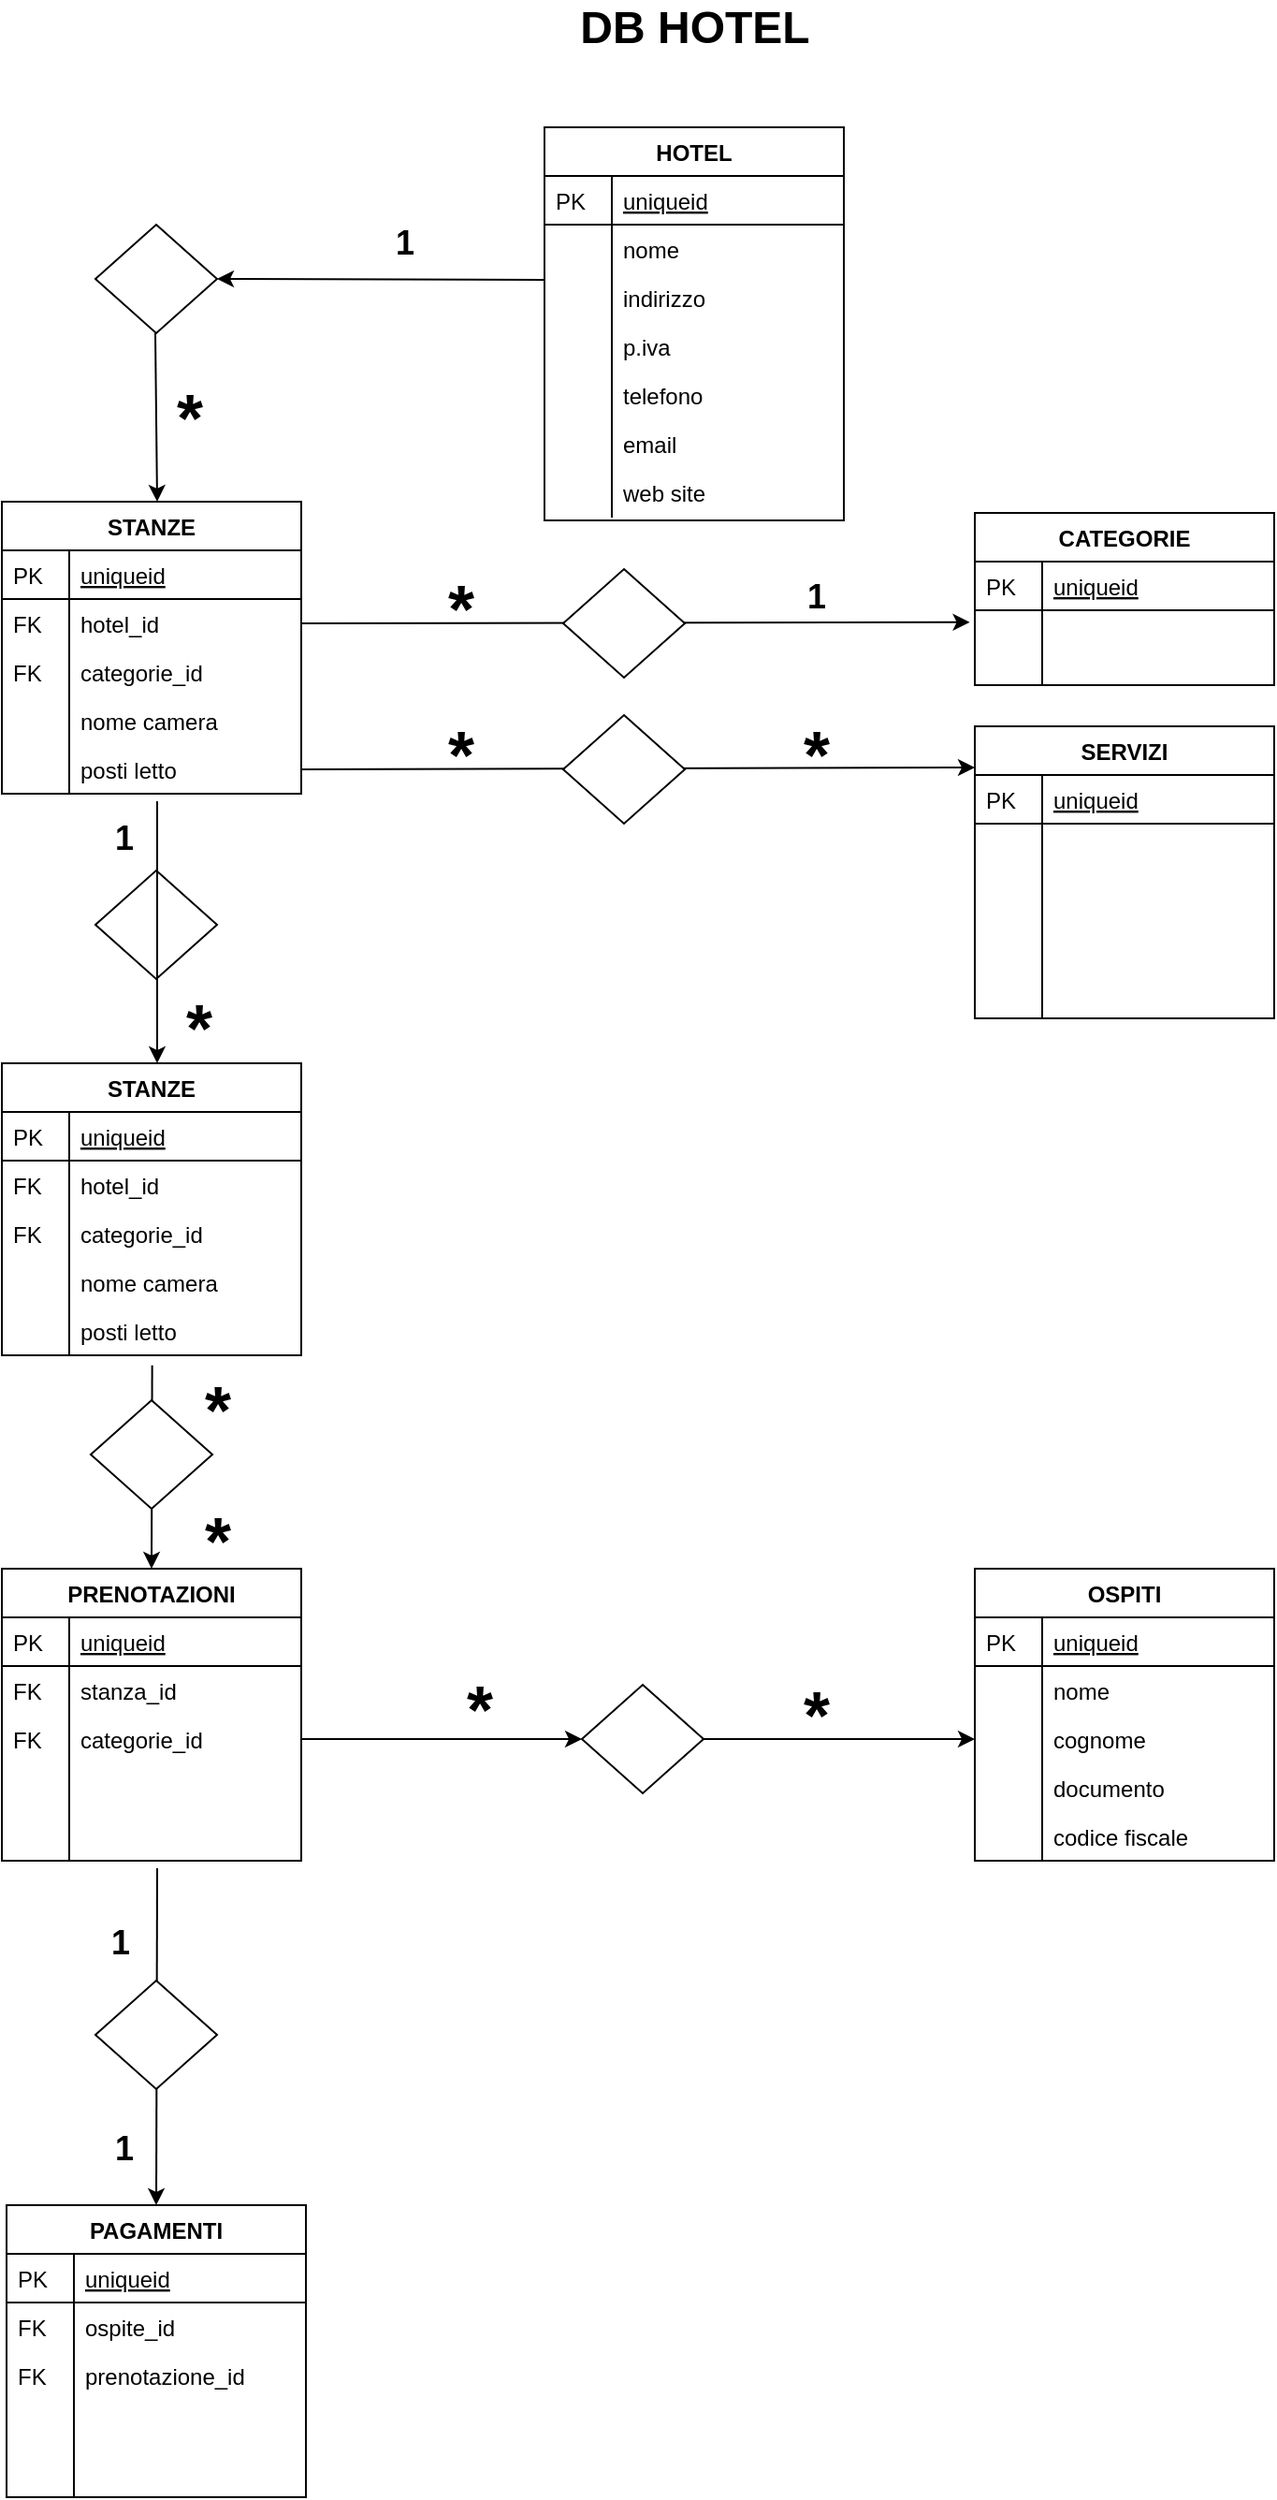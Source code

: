 <mxfile version="12.7.9" type="google"><diagram id="C5RBs43oDa-KdzZeNtuy" name="Page-1"><mxGraphModel dx="1038" dy="548" grid="1" gridSize="10" guides="1" tooltips="1" connect="1" arrows="1" fold="1" page="1" pageScale="1" pageWidth="827" pageHeight="1169" math="0" shadow="0"><root><mxCell id="WIyWlLk6GJQsqaUBKTNV-0"/><mxCell id="WIyWlLk6GJQsqaUBKTNV-1" parent="WIyWlLk6GJQsqaUBKTNV-0"/><mxCell id="zkfFHV4jXpPFQw0GAbJ--51" value="HOTEL" style="swimlane;fontStyle=1;childLayout=stackLayout;horizontal=1;startSize=26;horizontalStack=0;resizeParent=1;resizeLast=0;collapsible=1;marginBottom=0;rounded=0;shadow=0;strokeWidth=1;" parent="WIyWlLk6GJQsqaUBKTNV-1" vertex="1"><mxGeometry x="310" y="100" width="160" height="210" as="geometry"><mxRectangle x="20" y="80" width="160" height="26" as="alternateBounds"/></mxGeometry></mxCell><mxCell id="zkfFHV4jXpPFQw0GAbJ--52" value="uniqueid" style="shape=partialRectangle;top=0;left=0;right=0;bottom=1;align=left;verticalAlign=top;fillColor=none;spacingLeft=40;spacingRight=4;overflow=hidden;rotatable=0;points=[[0,0.5],[1,0.5]];portConstraint=eastwest;dropTarget=0;rounded=0;shadow=0;strokeWidth=1;fontStyle=4" parent="zkfFHV4jXpPFQw0GAbJ--51" vertex="1"><mxGeometry y="26" width="160" height="26" as="geometry"/></mxCell><mxCell id="zkfFHV4jXpPFQw0GAbJ--53" value="PK" style="shape=partialRectangle;top=0;left=0;bottom=0;fillColor=none;align=left;verticalAlign=top;spacingLeft=4;spacingRight=4;overflow=hidden;rotatable=0;points=[];portConstraint=eastwest;part=1;" parent="zkfFHV4jXpPFQw0GAbJ--52" vertex="1" connectable="0"><mxGeometry width="36" height="26" as="geometry"/></mxCell><mxCell id="zkfFHV4jXpPFQw0GAbJ--54" value="nome" style="shape=partialRectangle;top=0;left=0;right=0;bottom=0;align=left;verticalAlign=top;fillColor=none;spacingLeft=40;spacingRight=4;overflow=hidden;rotatable=0;points=[[0,0.5],[1,0.5]];portConstraint=eastwest;dropTarget=0;rounded=0;shadow=0;strokeWidth=1;" parent="zkfFHV4jXpPFQw0GAbJ--51" vertex="1"><mxGeometry y="52" width="160" height="26" as="geometry"/></mxCell><mxCell id="zkfFHV4jXpPFQw0GAbJ--55" value="" style="shape=partialRectangle;top=0;left=0;bottom=0;fillColor=none;align=left;verticalAlign=top;spacingLeft=4;spacingRight=4;overflow=hidden;rotatable=0;points=[];portConstraint=eastwest;part=1;" parent="zkfFHV4jXpPFQw0GAbJ--54" vertex="1" connectable="0"><mxGeometry width="36" height="26" as="geometry"/></mxCell><mxCell id="Wv0A-RjAdjAaTmx8WShj-1" value="indirizzo" style="shape=partialRectangle;top=0;left=0;right=0;bottom=0;align=left;verticalAlign=top;fillColor=none;spacingLeft=40;spacingRight=4;overflow=hidden;rotatable=0;points=[[0,0.5],[1,0.5]];portConstraint=eastwest;dropTarget=0;rounded=0;shadow=0;strokeWidth=1;" vertex="1" parent="zkfFHV4jXpPFQw0GAbJ--51"><mxGeometry y="78" width="160" height="26" as="geometry"/></mxCell><mxCell id="Wv0A-RjAdjAaTmx8WShj-2" value="" style="shape=partialRectangle;top=0;left=0;bottom=0;fillColor=none;align=left;verticalAlign=top;spacingLeft=4;spacingRight=4;overflow=hidden;rotatable=0;points=[];portConstraint=eastwest;part=1;" vertex="1" connectable="0" parent="Wv0A-RjAdjAaTmx8WShj-1"><mxGeometry width="36" height="26" as="geometry"/></mxCell><mxCell id="Wv0A-RjAdjAaTmx8WShj-3" value="p.iva" style="shape=partialRectangle;top=0;left=0;right=0;bottom=0;align=left;verticalAlign=top;fillColor=none;spacingLeft=40;spacingRight=4;overflow=hidden;rotatable=0;points=[[0,0.5],[1,0.5]];portConstraint=eastwest;dropTarget=0;rounded=0;shadow=0;strokeWidth=1;" vertex="1" parent="zkfFHV4jXpPFQw0GAbJ--51"><mxGeometry y="104" width="160" height="26" as="geometry"/></mxCell><mxCell id="Wv0A-RjAdjAaTmx8WShj-4" value="" style="shape=partialRectangle;top=0;left=0;bottom=0;fillColor=none;align=left;verticalAlign=top;spacingLeft=4;spacingRight=4;overflow=hidden;rotatable=0;points=[];portConstraint=eastwest;part=1;" vertex="1" connectable="0" parent="Wv0A-RjAdjAaTmx8WShj-3"><mxGeometry width="36" height="26" as="geometry"/></mxCell><mxCell id="Wv0A-RjAdjAaTmx8WShj-5" value="telefono" style="shape=partialRectangle;top=0;left=0;right=0;bottom=0;align=left;verticalAlign=top;fillColor=none;spacingLeft=40;spacingRight=4;overflow=hidden;rotatable=0;points=[[0,0.5],[1,0.5]];portConstraint=eastwest;dropTarget=0;rounded=0;shadow=0;strokeWidth=1;" vertex="1" parent="zkfFHV4jXpPFQw0GAbJ--51"><mxGeometry y="130" width="160" height="26" as="geometry"/></mxCell><mxCell id="Wv0A-RjAdjAaTmx8WShj-6" value="" style="shape=partialRectangle;top=0;left=0;bottom=0;fillColor=none;align=left;verticalAlign=top;spacingLeft=4;spacingRight=4;overflow=hidden;rotatable=0;points=[];portConstraint=eastwest;part=1;" vertex="1" connectable="0" parent="Wv0A-RjAdjAaTmx8WShj-5"><mxGeometry width="36" height="26" as="geometry"/></mxCell><mxCell id="Wv0A-RjAdjAaTmx8WShj-7" value="email" style="shape=partialRectangle;top=0;left=0;right=0;bottom=0;align=left;verticalAlign=top;fillColor=none;spacingLeft=40;spacingRight=4;overflow=hidden;rotatable=0;points=[[0,0.5],[1,0.5]];portConstraint=eastwest;dropTarget=0;rounded=0;shadow=0;strokeWidth=1;" vertex="1" parent="zkfFHV4jXpPFQw0GAbJ--51"><mxGeometry y="156" width="160" height="26" as="geometry"/></mxCell><mxCell id="Wv0A-RjAdjAaTmx8WShj-8" value="" style="shape=partialRectangle;top=0;left=0;bottom=0;fillColor=none;align=left;verticalAlign=top;spacingLeft=4;spacingRight=4;overflow=hidden;rotatable=0;points=[];portConstraint=eastwest;part=1;" vertex="1" connectable="0" parent="Wv0A-RjAdjAaTmx8WShj-7"><mxGeometry width="36" height="26" as="geometry"/></mxCell><mxCell id="Wv0A-RjAdjAaTmx8WShj-9" value="web site" style="shape=partialRectangle;top=0;left=0;right=0;bottom=0;align=left;verticalAlign=top;fillColor=none;spacingLeft=40;spacingRight=4;overflow=hidden;rotatable=0;points=[[0,0.5],[1,0.5]];portConstraint=eastwest;dropTarget=0;rounded=0;shadow=0;strokeWidth=1;" vertex="1" parent="zkfFHV4jXpPFQw0GAbJ--51"><mxGeometry y="182" width="160" height="26" as="geometry"/></mxCell><mxCell id="Wv0A-RjAdjAaTmx8WShj-10" value="" style="shape=partialRectangle;top=0;left=0;bottom=0;fillColor=none;align=left;verticalAlign=top;spacingLeft=4;spacingRight=4;overflow=hidden;rotatable=0;points=[];portConstraint=eastwest;part=1;" vertex="1" connectable="0" parent="Wv0A-RjAdjAaTmx8WShj-9"><mxGeometry width="36" height="26" as="geometry"/></mxCell><mxCell id="zkfFHV4jXpPFQw0GAbJ--56" value="STANZE" style="swimlane;fontStyle=1;childLayout=stackLayout;horizontal=1;startSize=26;horizontalStack=0;resizeParent=1;resizeLast=0;collapsible=1;marginBottom=0;rounded=0;shadow=0;strokeWidth=1;" parent="WIyWlLk6GJQsqaUBKTNV-1" vertex="1"><mxGeometry x="20" y="300" width="160" height="156" as="geometry"><mxRectangle x="260" y="80" width="160" height="26" as="alternateBounds"/></mxGeometry></mxCell><mxCell id="zkfFHV4jXpPFQw0GAbJ--57" value="uniqueid" style="shape=partialRectangle;top=0;left=0;right=0;bottom=1;align=left;verticalAlign=top;fillColor=none;spacingLeft=40;spacingRight=4;overflow=hidden;rotatable=0;points=[[0,0.5],[1,0.5]];portConstraint=eastwest;dropTarget=0;rounded=0;shadow=0;strokeWidth=1;fontStyle=4" parent="zkfFHV4jXpPFQw0GAbJ--56" vertex="1"><mxGeometry y="26" width="160" height="26" as="geometry"/></mxCell><mxCell id="zkfFHV4jXpPFQw0GAbJ--58" value="PK" style="shape=partialRectangle;top=0;left=0;bottom=0;fillColor=none;align=left;verticalAlign=top;spacingLeft=4;spacingRight=4;overflow=hidden;rotatable=0;points=[];portConstraint=eastwest;part=1;" parent="zkfFHV4jXpPFQw0GAbJ--57" vertex="1" connectable="0"><mxGeometry width="36" height="26" as="geometry"/></mxCell><mxCell id="zkfFHV4jXpPFQw0GAbJ--59" value="hotel_id" style="shape=partialRectangle;top=0;left=0;right=0;bottom=0;align=left;verticalAlign=top;fillColor=none;spacingLeft=40;spacingRight=4;overflow=hidden;rotatable=0;points=[[0,0.5],[1,0.5]];portConstraint=eastwest;dropTarget=0;rounded=0;shadow=0;strokeWidth=1;" parent="zkfFHV4jXpPFQw0GAbJ--56" vertex="1"><mxGeometry y="52" width="160" height="26" as="geometry"/></mxCell><mxCell id="zkfFHV4jXpPFQw0GAbJ--60" value="FK" style="shape=partialRectangle;top=0;left=0;bottom=0;fillColor=none;align=left;verticalAlign=top;spacingLeft=4;spacingRight=4;overflow=hidden;rotatable=0;points=[];portConstraint=eastwest;part=1;" parent="zkfFHV4jXpPFQw0GAbJ--59" vertex="1" connectable="0"><mxGeometry width="36" height="26" as="geometry"/></mxCell><mxCell id="Wv0A-RjAdjAaTmx8WShj-19" value="categorie_id" style="shape=partialRectangle;top=0;left=0;right=0;bottom=0;align=left;verticalAlign=top;fillColor=none;spacingLeft=40;spacingRight=4;overflow=hidden;rotatable=0;points=[[0,0.5],[1,0.5]];portConstraint=eastwest;dropTarget=0;rounded=0;shadow=0;strokeWidth=1;" vertex="1" parent="zkfFHV4jXpPFQw0GAbJ--56"><mxGeometry y="78" width="160" height="26" as="geometry"/></mxCell><mxCell id="Wv0A-RjAdjAaTmx8WShj-20" value="FK" style="shape=partialRectangle;top=0;left=0;bottom=0;fillColor=none;align=left;verticalAlign=top;spacingLeft=4;spacingRight=4;overflow=hidden;rotatable=0;points=[];portConstraint=eastwest;part=1;" vertex="1" connectable="0" parent="Wv0A-RjAdjAaTmx8WShj-19"><mxGeometry width="36" height="26" as="geometry"/></mxCell><mxCell id="zkfFHV4jXpPFQw0GAbJ--61" value="nome camera" style="shape=partialRectangle;top=0;left=0;right=0;bottom=0;align=left;verticalAlign=top;fillColor=none;spacingLeft=40;spacingRight=4;overflow=hidden;rotatable=0;points=[[0,0.5],[1,0.5]];portConstraint=eastwest;dropTarget=0;rounded=0;shadow=0;strokeWidth=1;" parent="zkfFHV4jXpPFQw0GAbJ--56" vertex="1"><mxGeometry y="104" width="160" height="26" as="geometry"/></mxCell><mxCell id="zkfFHV4jXpPFQw0GAbJ--62" value="" style="shape=partialRectangle;top=0;left=0;bottom=0;fillColor=none;align=left;verticalAlign=top;spacingLeft=4;spacingRight=4;overflow=hidden;rotatable=0;points=[];portConstraint=eastwest;part=1;" parent="zkfFHV4jXpPFQw0GAbJ--61" vertex="1" connectable="0"><mxGeometry width="36" height="26" as="geometry"/></mxCell><mxCell id="Wv0A-RjAdjAaTmx8WShj-17" value="posti letto" style="shape=partialRectangle;top=0;left=0;right=0;bottom=0;align=left;verticalAlign=top;fillColor=none;spacingLeft=40;spacingRight=4;overflow=hidden;rotatable=0;points=[[0,0.5],[1,0.5]];portConstraint=eastwest;dropTarget=0;rounded=0;shadow=0;strokeWidth=1;" vertex="1" parent="zkfFHV4jXpPFQw0GAbJ--56"><mxGeometry y="130" width="160" height="26" as="geometry"/></mxCell><mxCell id="Wv0A-RjAdjAaTmx8WShj-18" value="" style="shape=partialRectangle;top=0;left=0;bottom=0;fillColor=none;align=left;verticalAlign=top;spacingLeft=4;spacingRight=4;overflow=hidden;rotatable=0;points=[];portConstraint=eastwest;part=1;" vertex="1" connectable="0" parent="Wv0A-RjAdjAaTmx8WShj-17"><mxGeometry width="36" height="26" as="geometry"/></mxCell><mxCell id="zkfFHV4jXpPFQw0GAbJ--64" value="CATEGORIE" style="swimlane;fontStyle=1;childLayout=stackLayout;horizontal=1;startSize=26;horizontalStack=0;resizeParent=1;resizeLast=0;collapsible=1;marginBottom=0;rounded=0;shadow=0;strokeWidth=1;" parent="WIyWlLk6GJQsqaUBKTNV-1" vertex="1"><mxGeometry x="540" y="306" width="160" height="92" as="geometry"><mxRectangle x="260" y="270" width="160" height="26" as="alternateBounds"/></mxGeometry></mxCell><mxCell id="zkfFHV4jXpPFQw0GAbJ--65" value="uniqueid" style="shape=partialRectangle;top=0;left=0;right=0;bottom=1;align=left;verticalAlign=top;fillColor=none;spacingLeft=40;spacingRight=4;overflow=hidden;rotatable=0;points=[[0,0.5],[1,0.5]];portConstraint=eastwest;dropTarget=0;rounded=0;shadow=0;strokeWidth=1;fontStyle=4" parent="zkfFHV4jXpPFQw0GAbJ--64" vertex="1"><mxGeometry y="26" width="160" height="26" as="geometry"/></mxCell><mxCell id="zkfFHV4jXpPFQw0GAbJ--66" value="PK" style="shape=partialRectangle;top=0;left=0;bottom=0;fillColor=none;align=left;verticalAlign=top;spacingLeft=4;spacingRight=4;overflow=hidden;rotatable=0;points=[];portConstraint=eastwest;part=1;" parent="zkfFHV4jXpPFQw0GAbJ--65" vertex="1" connectable="0"><mxGeometry width="36" height="26" as="geometry"/></mxCell><mxCell id="zkfFHV4jXpPFQw0GAbJ--67" value="" style="shape=partialRectangle;top=0;left=0;right=0;bottom=0;align=left;verticalAlign=top;fillColor=none;spacingLeft=40;spacingRight=4;overflow=hidden;rotatable=0;points=[[0,0.5],[1,0.5]];portConstraint=eastwest;dropTarget=0;rounded=0;shadow=0;strokeWidth=1;" parent="zkfFHV4jXpPFQw0GAbJ--64" vertex="1"><mxGeometry y="52" width="160" height="38" as="geometry"/></mxCell><mxCell id="zkfFHV4jXpPFQw0GAbJ--68" value="" style="shape=partialRectangle;top=0;left=0;bottom=0;fillColor=none;align=left;verticalAlign=top;spacingLeft=4;spacingRight=4;overflow=hidden;rotatable=0;points=[];portConstraint=eastwest;part=1;" parent="zkfFHV4jXpPFQw0GAbJ--67" vertex="1" connectable="0"><mxGeometry width="36" height="38" as="geometry"/></mxCell><mxCell id="zkfFHV4jXpPFQw0GAbJ--69" value="" style="shape=partialRectangle;top=0;left=0;right=0;bottom=0;align=left;verticalAlign=top;fillColor=none;spacingLeft=40;spacingRight=4;overflow=hidden;rotatable=0;points=[[0,0.5],[1,0.5]];portConstraint=eastwest;dropTarget=0;rounded=0;shadow=0;strokeWidth=1;" parent="zkfFHV4jXpPFQw0GAbJ--64" vertex="1"><mxGeometry y="90" width="160" height="2" as="geometry"/></mxCell><mxCell id="zkfFHV4jXpPFQw0GAbJ--70" value="" style="shape=partialRectangle;top=0;left=0;bottom=0;fillColor=none;align=left;verticalAlign=top;spacingLeft=4;spacingRight=4;overflow=hidden;rotatable=0;points=[];portConstraint=eastwest;part=1;" parent="zkfFHV4jXpPFQw0GAbJ--69" vertex="1" connectable="0"><mxGeometry width="36" height="2" as="geometry"/></mxCell><mxCell id="Wv0A-RjAdjAaTmx8WShj-0" value="&lt;font style=&quot;font-size: 24px&quot;&gt;&lt;b&gt;DB HOTEL&lt;/b&gt;&lt;/font&gt;" style="text;html=1;align=center;verticalAlign=middle;resizable=0;points=[];autosize=1;" vertex="1" parent="WIyWlLk6GJQsqaUBKTNV-1"><mxGeometry x="320" y="37" width="140" height="20" as="geometry"/></mxCell><mxCell id="Wv0A-RjAdjAaTmx8WShj-13" value="" style="rhombus;whiteSpace=wrap;html=1;" vertex="1" parent="WIyWlLk6GJQsqaUBKTNV-1"><mxGeometry x="70" y="152" width="65" height="58" as="geometry"/></mxCell><mxCell id="Wv0A-RjAdjAaTmx8WShj-15" value="&lt;font style=&quot;font-size: 18px&quot;&gt;&lt;b&gt;1&lt;/b&gt;&lt;/font&gt;" style="text;html=1;align=center;verticalAlign=middle;resizable=0;points=[];autosize=1;" vertex="1" parent="WIyWlLk6GJQsqaUBKTNV-1"><mxGeometry x="220" y="152" width="30" height="20" as="geometry"/></mxCell><mxCell id="Wv0A-RjAdjAaTmx8WShj-16" value="&lt;b&gt;&lt;font style=&quot;font-size: 36px&quot;&gt;*&lt;/font&gt;&lt;/b&gt;" style="text;html=1;align=center;verticalAlign=middle;resizable=0;points=[];autosize=1;" vertex="1" parent="WIyWlLk6GJQsqaUBKTNV-1"><mxGeometry x="105" y="240" width="30" height="30" as="geometry"/></mxCell><mxCell id="Wv0A-RjAdjAaTmx8WShj-22" value="STANZE" style="swimlane;fontStyle=1;childLayout=stackLayout;horizontal=1;startSize=26;horizontalStack=0;resizeParent=1;resizeLast=0;collapsible=1;marginBottom=0;rounded=0;shadow=0;strokeWidth=1;" vertex="1" parent="WIyWlLk6GJQsqaUBKTNV-1"><mxGeometry x="20" y="600" width="160" height="156" as="geometry"><mxRectangle x="260" y="80" width="160" height="26" as="alternateBounds"/></mxGeometry></mxCell><mxCell id="Wv0A-RjAdjAaTmx8WShj-23" value="uniqueid" style="shape=partialRectangle;top=0;left=0;right=0;bottom=1;align=left;verticalAlign=top;fillColor=none;spacingLeft=40;spacingRight=4;overflow=hidden;rotatable=0;points=[[0,0.5],[1,0.5]];portConstraint=eastwest;dropTarget=0;rounded=0;shadow=0;strokeWidth=1;fontStyle=4" vertex="1" parent="Wv0A-RjAdjAaTmx8WShj-22"><mxGeometry y="26" width="160" height="26" as="geometry"/></mxCell><mxCell id="Wv0A-RjAdjAaTmx8WShj-24" value="PK" style="shape=partialRectangle;top=0;left=0;bottom=0;fillColor=none;align=left;verticalAlign=top;spacingLeft=4;spacingRight=4;overflow=hidden;rotatable=0;points=[];portConstraint=eastwest;part=1;" vertex="1" connectable="0" parent="Wv0A-RjAdjAaTmx8WShj-23"><mxGeometry width="36" height="26" as="geometry"/></mxCell><mxCell id="Wv0A-RjAdjAaTmx8WShj-25" value="hotel_id" style="shape=partialRectangle;top=0;left=0;right=0;bottom=0;align=left;verticalAlign=top;fillColor=none;spacingLeft=40;spacingRight=4;overflow=hidden;rotatable=0;points=[[0,0.5],[1,0.5]];portConstraint=eastwest;dropTarget=0;rounded=0;shadow=0;strokeWidth=1;" vertex="1" parent="Wv0A-RjAdjAaTmx8WShj-22"><mxGeometry y="52" width="160" height="26" as="geometry"/></mxCell><mxCell id="Wv0A-RjAdjAaTmx8WShj-26" value="FK" style="shape=partialRectangle;top=0;left=0;bottom=0;fillColor=none;align=left;verticalAlign=top;spacingLeft=4;spacingRight=4;overflow=hidden;rotatable=0;points=[];portConstraint=eastwest;part=1;" vertex="1" connectable="0" parent="Wv0A-RjAdjAaTmx8WShj-25"><mxGeometry width="36" height="26" as="geometry"/></mxCell><mxCell id="Wv0A-RjAdjAaTmx8WShj-27" value="categorie_id" style="shape=partialRectangle;top=0;left=0;right=0;bottom=0;align=left;verticalAlign=top;fillColor=none;spacingLeft=40;spacingRight=4;overflow=hidden;rotatable=0;points=[[0,0.5],[1,0.5]];portConstraint=eastwest;dropTarget=0;rounded=0;shadow=0;strokeWidth=1;" vertex="1" parent="Wv0A-RjAdjAaTmx8WShj-22"><mxGeometry y="78" width="160" height="26" as="geometry"/></mxCell><mxCell id="Wv0A-RjAdjAaTmx8WShj-28" value="FK" style="shape=partialRectangle;top=0;left=0;bottom=0;fillColor=none;align=left;verticalAlign=top;spacingLeft=4;spacingRight=4;overflow=hidden;rotatable=0;points=[];portConstraint=eastwest;part=1;" vertex="1" connectable="0" parent="Wv0A-RjAdjAaTmx8WShj-27"><mxGeometry width="36" height="26" as="geometry"/></mxCell><mxCell id="Wv0A-RjAdjAaTmx8WShj-29" value="nome camera" style="shape=partialRectangle;top=0;left=0;right=0;bottom=0;align=left;verticalAlign=top;fillColor=none;spacingLeft=40;spacingRight=4;overflow=hidden;rotatable=0;points=[[0,0.5],[1,0.5]];portConstraint=eastwest;dropTarget=0;rounded=0;shadow=0;strokeWidth=1;" vertex="1" parent="Wv0A-RjAdjAaTmx8WShj-22"><mxGeometry y="104" width="160" height="26" as="geometry"/></mxCell><mxCell id="Wv0A-RjAdjAaTmx8WShj-30" value="" style="shape=partialRectangle;top=0;left=0;bottom=0;fillColor=none;align=left;verticalAlign=top;spacingLeft=4;spacingRight=4;overflow=hidden;rotatable=0;points=[];portConstraint=eastwest;part=1;" vertex="1" connectable="0" parent="Wv0A-RjAdjAaTmx8WShj-29"><mxGeometry width="36" height="26" as="geometry"/></mxCell><mxCell id="Wv0A-RjAdjAaTmx8WShj-31" value="posti letto" style="shape=partialRectangle;top=0;left=0;right=0;bottom=0;align=left;verticalAlign=top;fillColor=none;spacingLeft=40;spacingRight=4;overflow=hidden;rotatable=0;points=[[0,0.5],[1,0.5]];portConstraint=eastwest;dropTarget=0;rounded=0;shadow=0;strokeWidth=1;" vertex="1" parent="Wv0A-RjAdjAaTmx8WShj-22"><mxGeometry y="130" width="160" height="26" as="geometry"/></mxCell><mxCell id="Wv0A-RjAdjAaTmx8WShj-32" value="" style="shape=partialRectangle;top=0;left=0;bottom=0;fillColor=none;align=left;verticalAlign=top;spacingLeft=4;spacingRight=4;overflow=hidden;rotatable=0;points=[];portConstraint=eastwest;part=1;" vertex="1" connectable="0" parent="Wv0A-RjAdjAaTmx8WShj-31"><mxGeometry width="36" height="26" as="geometry"/></mxCell><mxCell id="Wv0A-RjAdjAaTmx8WShj-37" value="&lt;font style=&quot;font-size: 18px&quot;&gt;&lt;b&gt;1&lt;/b&gt;&lt;/font&gt;" style="text;html=1;align=center;verticalAlign=middle;resizable=0;points=[];autosize=1;" vertex="1" parent="WIyWlLk6GJQsqaUBKTNV-1"><mxGeometry x="70" y="470" width="30" height="20" as="geometry"/></mxCell><mxCell id="Wv0A-RjAdjAaTmx8WShj-38" value="&lt;b&gt;&lt;font style=&quot;font-size: 36px&quot;&gt;*&lt;/font&gt;&lt;/b&gt;" style="text;html=1;align=center;verticalAlign=middle;resizable=0;points=[];autosize=1;" vertex="1" parent="WIyWlLk6GJQsqaUBKTNV-1"><mxGeometry x="110" y="566" width="30" height="30" as="geometry"/></mxCell><mxCell id="Wv0A-RjAdjAaTmx8WShj-39" value="" style="endArrow=classic;html=1;entryX=1;entryY=0.5;entryDx=0;entryDy=0;" edge="1" parent="WIyWlLk6GJQsqaUBKTNV-1" target="Wv0A-RjAdjAaTmx8WShj-13"><mxGeometry width="50" height="50" relative="1" as="geometry"><mxPoint x="310" y="181.5" as="sourcePoint"/><mxPoint x="230" y="181.5" as="targetPoint"/></mxGeometry></mxCell><mxCell id="Wv0A-RjAdjAaTmx8WShj-40" value="" style="endArrow=classic;html=1;" edge="1" parent="WIyWlLk6GJQsqaUBKTNV-1"><mxGeometry width="50" height="50" relative="1" as="geometry"><mxPoint x="102" y="210" as="sourcePoint"/><mxPoint x="103" y="300" as="targetPoint"/></mxGeometry></mxCell><mxCell id="Wv0A-RjAdjAaTmx8WShj-41" value="" style="endArrow=classic;html=1;exitX=1;exitY=0.5;exitDx=0;exitDy=0;entryX=-0.017;entryY=0.168;entryDx=0;entryDy=0;entryPerimeter=0;" edge="1" parent="WIyWlLk6GJQsqaUBKTNV-1" source="zkfFHV4jXpPFQw0GAbJ--59" target="zkfFHV4jXpPFQw0GAbJ--67"><mxGeometry width="50" height="50" relative="1" as="geometry"><mxPoint x="260" y="377.5" as="sourcePoint"/><mxPoint x="340" y="377.5" as="targetPoint"/></mxGeometry></mxCell><mxCell id="Wv0A-RjAdjAaTmx8WShj-43" value="" style="rhombus;whiteSpace=wrap;html=1;" vertex="1" parent="WIyWlLk6GJQsqaUBKTNV-1"><mxGeometry x="70" y="497" width="65" height="58" as="geometry"/></mxCell><mxCell id="Wv0A-RjAdjAaTmx8WShj-44" value="" style="endArrow=classic;html=1;" edge="1" parent="WIyWlLk6GJQsqaUBKTNV-1"><mxGeometry width="50" height="50" relative="1" as="geometry"><mxPoint x="103" y="460" as="sourcePoint"/><mxPoint x="103" y="600" as="targetPoint"/></mxGeometry></mxCell><mxCell id="Wv0A-RjAdjAaTmx8WShj-46" value="" style="rhombus;whiteSpace=wrap;html=1;" vertex="1" parent="WIyWlLk6GJQsqaUBKTNV-1"><mxGeometry x="320" y="336" width="65" height="58" as="geometry"/></mxCell><mxCell id="Wv0A-RjAdjAaTmx8WShj-47" value="&lt;b&gt;&lt;font style=&quot;font-size: 36px&quot;&gt;*&lt;/font&gt;&lt;/b&gt;" style="text;html=1;align=center;verticalAlign=middle;resizable=0;points=[];autosize=1;" vertex="1" parent="WIyWlLk6GJQsqaUBKTNV-1"><mxGeometry x="250" y="342" width="30" height="30" as="geometry"/></mxCell><mxCell id="Wv0A-RjAdjAaTmx8WShj-48" value="&lt;font style=&quot;font-size: 18px&quot;&gt;&lt;b&gt;1&lt;/b&gt;&lt;/font&gt;" style="text;html=1;align=center;verticalAlign=middle;resizable=0;points=[];autosize=1;" vertex="1" parent="WIyWlLk6GJQsqaUBKTNV-1"><mxGeometry x="440" y="341" width="30" height="20" as="geometry"/></mxCell><mxCell id="Wv0A-RjAdjAaTmx8WShj-49" value="SERVIZI" style="swimlane;fontStyle=1;childLayout=stackLayout;horizontal=1;startSize=26;horizontalStack=0;resizeParent=1;resizeLast=0;collapsible=1;marginBottom=0;rounded=0;shadow=0;strokeWidth=1;" vertex="1" parent="WIyWlLk6GJQsqaUBKTNV-1"><mxGeometry x="540" y="420" width="160" height="156" as="geometry"><mxRectangle x="260" y="80" width="160" height="26" as="alternateBounds"/></mxGeometry></mxCell><mxCell id="Wv0A-RjAdjAaTmx8WShj-50" value="uniqueid" style="shape=partialRectangle;top=0;left=0;right=0;bottom=1;align=left;verticalAlign=top;fillColor=none;spacingLeft=40;spacingRight=4;overflow=hidden;rotatable=0;points=[[0,0.5],[1,0.5]];portConstraint=eastwest;dropTarget=0;rounded=0;shadow=0;strokeWidth=1;fontStyle=4" vertex="1" parent="Wv0A-RjAdjAaTmx8WShj-49"><mxGeometry y="26" width="160" height="26" as="geometry"/></mxCell><mxCell id="Wv0A-RjAdjAaTmx8WShj-51" value="PK" style="shape=partialRectangle;top=0;left=0;bottom=0;fillColor=none;align=left;verticalAlign=top;spacingLeft=4;spacingRight=4;overflow=hidden;rotatable=0;points=[];portConstraint=eastwest;part=1;" vertex="1" connectable="0" parent="Wv0A-RjAdjAaTmx8WShj-50"><mxGeometry width="36" height="26" as="geometry"/></mxCell><mxCell id="Wv0A-RjAdjAaTmx8WShj-52" value="" style="shape=partialRectangle;top=0;left=0;right=0;bottom=0;align=left;verticalAlign=top;fillColor=none;spacingLeft=40;spacingRight=4;overflow=hidden;rotatable=0;points=[[0,0.5],[1,0.5]];portConstraint=eastwest;dropTarget=0;rounded=0;shadow=0;strokeWidth=1;" vertex="1" parent="Wv0A-RjAdjAaTmx8WShj-49"><mxGeometry y="52" width="160" height="26" as="geometry"/></mxCell><mxCell id="Wv0A-RjAdjAaTmx8WShj-53" value="" style="shape=partialRectangle;top=0;left=0;bottom=0;fillColor=none;align=left;verticalAlign=top;spacingLeft=4;spacingRight=4;overflow=hidden;rotatable=0;points=[];portConstraint=eastwest;part=1;" vertex="1" connectable="0" parent="Wv0A-RjAdjAaTmx8WShj-52"><mxGeometry width="36" height="26" as="geometry"/></mxCell><mxCell id="Wv0A-RjAdjAaTmx8WShj-54" value="" style="shape=partialRectangle;top=0;left=0;right=0;bottom=0;align=left;verticalAlign=top;fillColor=none;spacingLeft=40;spacingRight=4;overflow=hidden;rotatable=0;points=[[0,0.5],[1,0.5]];portConstraint=eastwest;dropTarget=0;rounded=0;shadow=0;strokeWidth=1;" vertex="1" parent="Wv0A-RjAdjAaTmx8WShj-49"><mxGeometry y="78" width="160" height="26" as="geometry"/></mxCell><mxCell id="Wv0A-RjAdjAaTmx8WShj-55" value="" style="shape=partialRectangle;top=0;left=0;bottom=0;fillColor=none;align=left;verticalAlign=top;spacingLeft=4;spacingRight=4;overflow=hidden;rotatable=0;points=[];portConstraint=eastwest;part=1;" vertex="1" connectable="0" parent="Wv0A-RjAdjAaTmx8WShj-54"><mxGeometry width="36" height="26" as="geometry"/></mxCell><mxCell id="Wv0A-RjAdjAaTmx8WShj-56" value="" style="shape=partialRectangle;top=0;left=0;right=0;bottom=0;align=left;verticalAlign=top;fillColor=none;spacingLeft=40;spacingRight=4;overflow=hidden;rotatable=0;points=[[0,0.5],[1,0.5]];portConstraint=eastwest;dropTarget=0;rounded=0;shadow=0;strokeWidth=1;" vertex="1" parent="Wv0A-RjAdjAaTmx8WShj-49"><mxGeometry y="104" width="160" height="26" as="geometry"/></mxCell><mxCell id="Wv0A-RjAdjAaTmx8WShj-57" value="" style="shape=partialRectangle;top=0;left=0;bottom=0;fillColor=none;align=left;verticalAlign=top;spacingLeft=4;spacingRight=4;overflow=hidden;rotatable=0;points=[];portConstraint=eastwest;part=1;" vertex="1" connectable="0" parent="Wv0A-RjAdjAaTmx8WShj-56"><mxGeometry width="36" height="26" as="geometry"/></mxCell><mxCell id="Wv0A-RjAdjAaTmx8WShj-58" value="" style="shape=partialRectangle;top=0;left=0;right=0;bottom=0;align=left;verticalAlign=top;fillColor=none;spacingLeft=40;spacingRight=4;overflow=hidden;rotatable=0;points=[[0,0.5],[1,0.5]];portConstraint=eastwest;dropTarget=0;rounded=0;shadow=0;strokeWidth=1;" vertex="1" parent="Wv0A-RjAdjAaTmx8WShj-49"><mxGeometry y="130" width="160" height="26" as="geometry"/></mxCell><mxCell id="Wv0A-RjAdjAaTmx8WShj-59" value="" style="shape=partialRectangle;top=0;left=0;bottom=0;fillColor=none;align=left;verticalAlign=top;spacingLeft=4;spacingRight=4;overflow=hidden;rotatable=0;points=[];portConstraint=eastwest;part=1;" vertex="1" connectable="0" parent="Wv0A-RjAdjAaTmx8WShj-58"><mxGeometry width="36" height="26" as="geometry"/></mxCell><mxCell id="Wv0A-RjAdjAaTmx8WShj-60" value="" style="endArrow=classic;html=1;exitX=1;exitY=0.5;exitDx=0;exitDy=0;" edge="1" parent="WIyWlLk6GJQsqaUBKTNV-1" source="Wv0A-RjAdjAaTmx8WShj-17"><mxGeometry width="50" height="50" relative="1" as="geometry"><mxPoint x="390" y="510" as="sourcePoint"/><mxPoint x="540" y="442" as="targetPoint"/></mxGeometry></mxCell><mxCell id="Wv0A-RjAdjAaTmx8WShj-61" value="" style="rhombus;whiteSpace=wrap;html=1;" vertex="1" parent="WIyWlLk6GJQsqaUBKTNV-1"><mxGeometry x="320" y="414" width="65" height="58" as="geometry"/></mxCell><mxCell id="Wv0A-RjAdjAaTmx8WShj-64" value="&lt;b&gt;&lt;font style=&quot;font-size: 36px&quot;&gt;*&lt;/font&gt;&lt;/b&gt;" style="text;html=1;align=center;verticalAlign=middle;resizable=0;points=[];autosize=1;" vertex="1" parent="WIyWlLk6GJQsqaUBKTNV-1"><mxGeometry x="250" y="420" width="30" height="30" as="geometry"/></mxCell><mxCell id="Wv0A-RjAdjAaTmx8WShj-65" value="&lt;b&gt;&lt;font style=&quot;font-size: 36px&quot;&gt;*&lt;/font&gt;&lt;/b&gt;" style="text;html=1;align=center;verticalAlign=middle;resizable=0;points=[];autosize=1;" vertex="1" parent="WIyWlLk6GJQsqaUBKTNV-1"><mxGeometry x="440" y="420" width="30" height="30" as="geometry"/></mxCell><mxCell id="Wv0A-RjAdjAaTmx8WShj-66" value="PRENOTAZIONI" style="swimlane;fontStyle=1;childLayout=stackLayout;horizontal=1;startSize=26;horizontalStack=0;resizeParent=1;resizeLast=0;collapsible=1;marginBottom=0;rounded=0;shadow=0;strokeWidth=1;" vertex="1" parent="WIyWlLk6GJQsqaUBKTNV-1"><mxGeometry x="20" y="870" width="160" height="156" as="geometry"><mxRectangle x="260" y="80" width="160" height="26" as="alternateBounds"/></mxGeometry></mxCell><mxCell id="Wv0A-RjAdjAaTmx8WShj-67" value="uniqueid" style="shape=partialRectangle;top=0;left=0;right=0;bottom=1;align=left;verticalAlign=top;fillColor=none;spacingLeft=40;spacingRight=4;overflow=hidden;rotatable=0;points=[[0,0.5],[1,0.5]];portConstraint=eastwest;dropTarget=0;rounded=0;shadow=0;strokeWidth=1;fontStyle=4" vertex="1" parent="Wv0A-RjAdjAaTmx8WShj-66"><mxGeometry y="26" width="160" height="26" as="geometry"/></mxCell><mxCell id="Wv0A-RjAdjAaTmx8WShj-68" value="PK" style="shape=partialRectangle;top=0;left=0;bottom=0;fillColor=none;align=left;verticalAlign=top;spacingLeft=4;spacingRight=4;overflow=hidden;rotatable=0;points=[];portConstraint=eastwest;part=1;" vertex="1" connectable="0" parent="Wv0A-RjAdjAaTmx8WShj-67"><mxGeometry width="36" height="26" as="geometry"/></mxCell><mxCell id="Wv0A-RjAdjAaTmx8WShj-69" value="stanza_id" style="shape=partialRectangle;top=0;left=0;right=0;bottom=0;align=left;verticalAlign=top;fillColor=none;spacingLeft=40;spacingRight=4;overflow=hidden;rotatable=0;points=[[0,0.5],[1,0.5]];portConstraint=eastwest;dropTarget=0;rounded=0;shadow=0;strokeWidth=1;" vertex="1" parent="Wv0A-RjAdjAaTmx8WShj-66"><mxGeometry y="52" width="160" height="26" as="geometry"/></mxCell><mxCell id="Wv0A-RjAdjAaTmx8WShj-70" value="FK" style="shape=partialRectangle;top=0;left=0;bottom=0;fillColor=none;align=left;verticalAlign=top;spacingLeft=4;spacingRight=4;overflow=hidden;rotatable=0;points=[];portConstraint=eastwest;part=1;" vertex="1" connectable="0" parent="Wv0A-RjAdjAaTmx8WShj-69"><mxGeometry width="36" height="26" as="geometry"/></mxCell><mxCell id="Wv0A-RjAdjAaTmx8WShj-71" value="categorie_id" style="shape=partialRectangle;top=0;left=0;right=0;bottom=0;align=left;verticalAlign=top;fillColor=none;spacingLeft=40;spacingRight=4;overflow=hidden;rotatable=0;points=[[0,0.5],[1,0.5]];portConstraint=eastwest;dropTarget=0;rounded=0;shadow=0;strokeWidth=1;" vertex="1" parent="Wv0A-RjAdjAaTmx8WShj-66"><mxGeometry y="78" width="160" height="26" as="geometry"/></mxCell><mxCell id="Wv0A-RjAdjAaTmx8WShj-72" value="FK" style="shape=partialRectangle;top=0;left=0;bottom=0;fillColor=none;align=left;verticalAlign=top;spacingLeft=4;spacingRight=4;overflow=hidden;rotatable=0;points=[];portConstraint=eastwest;part=1;" vertex="1" connectable="0" parent="Wv0A-RjAdjAaTmx8WShj-71"><mxGeometry width="36" height="26" as="geometry"/></mxCell><mxCell id="Wv0A-RjAdjAaTmx8WShj-73" value="" style="shape=partialRectangle;top=0;left=0;right=0;bottom=0;align=left;verticalAlign=top;fillColor=none;spacingLeft=40;spacingRight=4;overflow=hidden;rotatable=0;points=[[0,0.5],[1,0.5]];portConstraint=eastwest;dropTarget=0;rounded=0;shadow=0;strokeWidth=1;" vertex="1" parent="Wv0A-RjAdjAaTmx8WShj-66"><mxGeometry y="104" width="160" height="26" as="geometry"/></mxCell><mxCell id="Wv0A-RjAdjAaTmx8WShj-74" value="" style="shape=partialRectangle;top=0;left=0;bottom=0;fillColor=none;align=left;verticalAlign=top;spacingLeft=4;spacingRight=4;overflow=hidden;rotatable=0;points=[];portConstraint=eastwest;part=1;" vertex="1" connectable="0" parent="Wv0A-RjAdjAaTmx8WShj-73"><mxGeometry width="36" height="26" as="geometry"/></mxCell><mxCell id="Wv0A-RjAdjAaTmx8WShj-75" value="" style="shape=partialRectangle;top=0;left=0;right=0;bottom=0;align=left;verticalAlign=top;fillColor=none;spacingLeft=40;spacingRight=4;overflow=hidden;rotatable=0;points=[[0,0.5],[1,0.5]];portConstraint=eastwest;dropTarget=0;rounded=0;shadow=0;strokeWidth=1;" vertex="1" parent="Wv0A-RjAdjAaTmx8WShj-66"><mxGeometry y="130" width="160" height="26" as="geometry"/></mxCell><mxCell id="Wv0A-RjAdjAaTmx8WShj-76" value="" style="shape=partialRectangle;top=0;left=0;bottom=0;fillColor=none;align=left;verticalAlign=top;spacingLeft=4;spacingRight=4;overflow=hidden;rotatable=0;points=[];portConstraint=eastwest;part=1;" vertex="1" connectable="0" parent="Wv0A-RjAdjAaTmx8WShj-75"><mxGeometry width="36" height="26" as="geometry"/></mxCell><mxCell id="Wv0A-RjAdjAaTmx8WShj-77" value="" style="endArrow=classic;html=1;exitX=0.502;exitY=1.208;exitDx=0;exitDy=0;exitPerimeter=0;entryX=0.5;entryY=0;entryDx=0;entryDy=0;" edge="1" parent="WIyWlLk6GJQsqaUBKTNV-1" source="Wv0A-RjAdjAaTmx8WShj-31" target="Wv0A-RjAdjAaTmx8WShj-66"><mxGeometry width="50" height="50" relative="1" as="geometry"><mxPoint x="102" y="770" as="sourcePoint"/><mxPoint x="102" y="860" as="targetPoint"/></mxGeometry></mxCell><mxCell id="Wv0A-RjAdjAaTmx8WShj-78" value="" style="rhombus;whiteSpace=wrap;html=1;" vertex="1" parent="WIyWlLk6GJQsqaUBKTNV-1"><mxGeometry x="67.5" y="780" width="65" height="58" as="geometry"/></mxCell><mxCell id="Wv0A-RjAdjAaTmx8WShj-80" value="&lt;b&gt;&lt;font style=&quot;font-size: 36px&quot;&gt;*&lt;/font&gt;&lt;/b&gt;" style="text;html=1;align=center;verticalAlign=middle;resizable=0;points=[];autosize=1;" vertex="1" parent="WIyWlLk6GJQsqaUBKTNV-1"><mxGeometry x="120" y="770" width="30" height="30" as="geometry"/></mxCell><mxCell id="Wv0A-RjAdjAaTmx8WShj-81" value="&lt;b&gt;&lt;font style=&quot;font-size: 36px&quot;&gt;*&lt;/font&gt;&lt;/b&gt;" style="text;html=1;align=center;verticalAlign=middle;resizable=0;points=[];autosize=1;" vertex="1" parent="WIyWlLk6GJQsqaUBKTNV-1"><mxGeometry x="120" y="840" width="30" height="30" as="geometry"/></mxCell><mxCell id="Wv0A-RjAdjAaTmx8WShj-82" value="OSPITI" style="swimlane;fontStyle=1;childLayout=stackLayout;horizontal=1;startSize=26;horizontalStack=0;resizeParent=1;resizeLast=0;collapsible=1;marginBottom=0;rounded=0;shadow=0;strokeWidth=1;" vertex="1" parent="WIyWlLk6GJQsqaUBKTNV-1"><mxGeometry x="540" y="870" width="160" height="156" as="geometry"><mxRectangle x="260" y="80" width="160" height="26" as="alternateBounds"/></mxGeometry></mxCell><mxCell id="Wv0A-RjAdjAaTmx8WShj-83" value="uniqueid" style="shape=partialRectangle;top=0;left=0;right=0;bottom=1;align=left;verticalAlign=top;fillColor=none;spacingLeft=40;spacingRight=4;overflow=hidden;rotatable=0;points=[[0,0.5],[1,0.5]];portConstraint=eastwest;dropTarget=0;rounded=0;shadow=0;strokeWidth=1;fontStyle=4" vertex="1" parent="Wv0A-RjAdjAaTmx8WShj-82"><mxGeometry y="26" width="160" height="26" as="geometry"/></mxCell><mxCell id="Wv0A-RjAdjAaTmx8WShj-84" value="PK" style="shape=partialRectangle;top=0;left=0;bottom=0;fillColor=none;align=left;verticalAlign=top;spacingLeft=4;spacingRight=4;overflow=hidden;rotatable=0;points=[];portConstraint=eastwest;part=1;" vertex="1" connectable="0" parent="Wv0A-RjAdjAaTmx8WShj-83"><mxGeometry width="36" height="26" as="geometry"/></mxCell><mxCell id="Wv0A-RjAdjAaTmx8WShj-85" value="nome" style="shape=partialRectangle;top=0;left=0;right=0;bottom=0;align=left;verticalAlign=top;fillColor=none;spacingLeft=40;spacingRight=4;overflow=hidden;rotatable=0;points=[[0,0.5],[1,0.5]];portConstraint=eastwest;dropTarget=0;rounded=0;shadow=0;strokeWidth=1;" vertex="1" parent="Wv0A-RjAdjAaTmx8WShj-82"><mxGeometry y="52" width="160" height="26" as="geometry"/></mxCell><mxCell id="Wv0A-RjAdjAaTmx8WShj-86" value="" style="shape=partialRectangle;top=0;left=0;bottom=0;fillColor=none;align=left;verticalAlign=top;spacingLeft=4;spacingRight=4;overflow=hidden;rotatable=0;points=[];portConstraint=eastwest;part=1;" vertex="1" connectable="0" parent="Wv0A-RjAdjAaTmx8WShj-85"><mxGeometry width="36" height="26" as="geometry"/></mxCell><mxCell id="Wv0A-RjAdjAaTmx8WShj-87" value="cognome" style="shape=partialRectangle;top=0;left=0;right=0;bottom=0;align=left;verticalAlign=top;fillColor=none;spacingLeft=40;spacingRight=4;overflow=hidden;rotatable=0;points=[[0,0.5],[1,0.5]];portConstraint=eastwest;dropTarget=0;rounded=0;shadow=0;strokeWidth=1;" vertex="1" parent="Wv0A-RjAdjAaTmx8WShj-82"><mxGeometry y="78" width="160" height="26" as="geometry"/></mxCell><mxCell id="Wv0A-RjAdjAaTmx8WShj-88" value="" style="shape=partialRectangle;top=0;left=0;bottom=0;fillColor=none;align=left;verticalAlign=top;spacingLeft=4;spacingRight=4;overflow=hidden;rotatable=0;points=[];portConstraint=eastwest;part=1;" vertex="1" connectable="0" parent="Wv0A-RjAdjAaTmx8WShj-87"><mxGeometry width="36" height="26" as="geometry"/></mxCell><mxCell id="Wv0A-RjAdjAaTmx8WShj-89" value="documento" style="shape=partialRectangle;top=0;left=0;right=0;bottom=0;align=left;verticalAlign=top;fillColor=none;spacingLeft=40;spacingRight=4;overflow=hidden;rotatable=0;points=[[0,0.5],[1,0.5]];portConstraint=eastwest;dropTarget=0;rounded=0;shadow=0;strokeWidth=1;" vertex="1" parent="Wv0A-RjAdjAaTmx8WShj-82"><mxGeometry y="104" width="160" height="26" as="geometry"/></mxCell><mxCell id="Wv0A-RjAdjAaTmx8WShj-90" value="" style="shape=partialRectangle;top=0;left=0;bottom=0;fillColor=none;align=left;verticalAlign=top;spacingLeft=4;spacingRight=4;overflow=hidden;rotatable=0;points=[];portConstraint=eastwest;part=1;" vertex="1" connectable="0" parent="Wv0A-RjAdjAaTmx8WShj-89"><mxGeometry width="36" height="26" as="geometry"/></mxCell><mxCell id="Wv0A-RjAdjAaTmx8WShj-91" value="codice fiscale" style="shape=partialRectangle;top=0;left=0;right=0;bottom=0;align=left;verticalAlign=top;fillColor=none;spacingLeft=40;spacingRight=4;overflow=hidden;rotatable=0;points=[[0,0.5],[1,0.5]];portConstraint=eastwest;dropTarget=0;rounded=0;shadow=0;strokeWidth=1;" vertex="1" parent="Wv0A-RjAdjAaTmx8WShj-82"><mxGeometry y="130" width="160" height="26" as="geometry"/></mxCell><mxCell id="Wv0A-RjAdjAaTmx8WShj-92" value="" style="shape=partialRectangle;top=0;left=0;bottom=0;fillColor=none;align=left;verticalAlign=top;spacingLeft=4;spacingRight=4;overflow=hidden;rotatable=0;points=[];portConstraint=eastwest;part=1;" vertex="1" connectable="0" parent="Wv0A-RjAdjAaTmx8WShj-91"><mxGeometry width="36" height="26" as="geometry"/></mxCell><mxCell id="Wv0A-RjAdjAaTmx8WShj-93" value="" style="endArrow=classic;html=1;exitX=1;exitY=0.5;exitDx=0;exitDy=0;entryX=0;entryY=0.5;entryDx=0;entryDy=0;" edge="1" parent="WIyWlLk6GJQsqaUBKTNV-1" source="Wv0A-RjAdjAaTmx8WShj-94" target="Wv0A-RjAdjAaTmx8WShj-87"><mxGeometry width="50" height="50" relative="1" as="geometry"><mxPoint x="340" y="960" as="sourcePoint"/><mxPoint x="410" y="960" as="targetPoint"/></mxGeometry></mxCell><mxCell id="Wv0A-RjAdjAaTmx8WShj-94" value="" style="rhombus;whiteSpace=wrap;html=1;" vertex="1" parent="WIyWlLk6GJQsqaUBKTNV-1"><mxGeometry x="330" y="932" width="65" height="58" as="geometry"/></mxCell><mxCell id="Wv0A-RjAdjAaTmx8WShj-95" value="" style="endArrow=classic;html=1;exitX=1;exitY=0.5;exitDx=0;exitDy=0;entryX=0;entryY=0.5;entryDx=0;entryDy=0;" edge="1" parent="WIyWlLk6GJQsqaUBKTNV-1" source="Wv0A-RjAdjAaTmx8WShj-71" target="Wv0A-RjAdjAaTmx8WShj-94"><mxGeometry width="50" height="50" relative="1" as="geometry"><mxPoint x="180" y="961" as="sourcePoint"/><mxPoint x="540" y="961" as="targetPoint"/></mxGeometry></mxCell><mxCell id="Wv0A-RjAdjAaTmx8WShj-96" value="&lt;b&gt;&lt;font style=&quot;font-size: 36px&quot;&gt;*&lt;/font&gt;&lt;/b&gt;" style="text;html=1;align=center;verticalAlign=middle;resizable=0;points=[];autosize=1;" vertex="1" parent="WIyWlLk6GJQsqaUBKTNV-1"><mxGeometry x="260" y="930" width="30" height="30" as="geometry"/></mxCell><mxCell id="Wv0A-RjAdjAaTmx8WShj-97" value="&lt;b&gt;&lt;font style=&quot;font-size: 36px&quot;&gt;*&lt;/font&gt;&lt;/b&gt;" style="text;html=1;align=center;verticalAlign=middle;resizable=0;points=[];autosize=1;" vertex="1" parent="WIyWlLk6GJQsqaUBKTNV-1"><mxGeometry x="440" y="933" width="30" height="30" as="geometry"/></mxCell><mxCell id="Wv0A-RjAdjAaTmx8WShj-98" value="PAGAMENTI" style="swimlane;fontStyle=1;childLayout=stackLayout;horizontal=1;startSize=26;horizontalStack=0;resizeParent=1;resizeLast=0;collapsible=1;marginBottom=0;rounded=0;shadow=0;strokeWidth=1;" vertex="1" parent="WIyWlLk6GJQsqaUBKTNV-1"><mxGeometry x="22.5" y="1210" width="160" height="156" as="geometry"><mxRectangle x="260" y="80" width="160" height="26" as="alternateBounds"/></mxGeometry></mxCell><mxCell id="Wv0A-RjAdjAaTmx8WShj-99" value="uniqueid" style="shape=partialRectangle;top=0;left=0;right=0;bottom=1;align=left;verticalAlign=top;fillColor=none;spacingLeft=40;spacingRight=4;overflow=hidden;rotatable=0;points=[[0,0.5],[1,0.5]];portConstraint=eastwest;dropTarget=0;rounded=0;shadow=0;strokeWidth=1;fontStyle=4" vertex="1" parent="Wv0A-RjAdjAaTmx8WShj-98"><mxGeometry y="26" width="160" height="26" as="geometry"/></mxCell><mxCell id="Wv0A-RjAdjAaTmx8WShj-100" value="PK" style="shape=partialRectangle;top=0;left=0;bottom=0;fillColor=none;align=left;verticalAlign=top;spacingLeft=4;spacingRight=4;overflow=hidden;rotatable=0;points=[];portConstraint=eastwest;part=1;" vertex="1" connectable="0" parent="Wv0A-RjAdjAaTmx8WShj-99"><mxGeometry width="36" height="26" as="geometry"/></mxCell><mxCell id="Wv0A-RjAdjAaTmx8WShj-101" value="ospite_id" style="shape=partialRectangle;top=0;left=0;right=0;bottom=0;align=left;verticalAlign=top;fillColor=none;spacingLeft=40;spacingRight=4;overflow=hidden;rotatable=0;points=[[0,0.5],[1,0.5]];portConstraint=eastwest;dropTarget=0;rounded=0;shadow=0;strokeWidth=1;" vertex="1" parent="Wv0A-RjAdjAaTmx8WShj-98"><mxGeometry y="52" width="160" height="26" as="geometry"/></mxCell><mxCell id="Wv0A-RjAdjAaTmx8WShj-102" value="FK" style="shape=partialRectangle;top=0;left=0;bottom=0;fillColor=none;align=left;verticalAlign=top;spacingLeft=4;spacingRight=4;overflow=hidden;rotatable=0;points=[];portConstraint=eastwest;part=1;" vertex="1" connectable="0" parent="Wv0A-RjAdjAaTmx8WShj-101"><mxGeometry width="36" height="26" as="geometry"/></mxCell><mxCell id="Wv0A-RjAdjAaTmx8WShj-103" value="prenotazione_id" style="shape=partialRectangle;top=0;left=0;right=0;bottom=0;align=left;verticalAlign=top;fillColor=none;spacingLeft=40;spacingRight=4;overflow=hidden;rotatable=0;points=[[0,0.5],[1,0.5]];portConstraint=eastwest;dropTarget=0;rounded=0;shadow=0;strokeWidth=1;" vertex="1" parent="Wv0A-RjAdjAaTmx8WShj-98"><mxGeometry y="78" width="160" height="26" as="geometry"/></mxCell><mxCell id="Wv0A-RjAdjAaTmx8WShj-104" value="FK" style="shape=partialRectangle;top=0;left=0;bottom=0;fillColor=none;align=left;verticalAlign=top;spacingLeft=4;spacingRight=4;overflow=hidden;rotatable=0;points=[];portConstraint=eastwest;part=1;" vertex="1" connectable="0" parent="Wv0A-RjAdjAaTmx8WShj-103"><mxGeometry width="36" height="26" as="geometry"/></mxCell><mxCell id="Wv0A-RjAdjAaTmx8WShj-105" value="" style="shape=partialRectangle;top=0;left=0;right=0;bottom=0;align=left;verticalAlign=top;fillColor=none;spacingLeft=40;spacingRight=4;overflow=hidden;rotatable=0;points=[[0,0.5],[1,0.5]];portConstraint=eastwest;dropTarget=0;rounded=0;shadow=0;strokeWidth=1;" vertex="1" parent="Wv0A-RjAdjAaTmx8WShj-98"><mxGeometry y="104" width="160" height="26" as="geometry"/></mxCell><mxCell id="Wv0A-RjAdjAaTmx8WShj-106" value="" style="shape=partialRectangle;top=0;left=0;bottom=0;fillColor=none;align=left;verticalAlign=top;spacingLeft=4;spacingRight=4;overflow=hidden;rotatable=0;points=[];portConstraint=eastwest;part=1;" vertex="1" connectable="0" parent="Wv0A-RjAdjAaTmx8WShj-105"><mxGeometry width="36" height="26" as="geometry"/></mxCell><mxCell id="Wv0A-RjAdjAaTmx8WShj-107" value="" style="shape=partialRectangle;top=0;left=0;right=0;bottom=0;align=left;verticalAlign=top;fillColor=none;spacingLeft=40;spacingRight=4;overflow=hidden;rotatable=0;points=[[0,0.5],[1,0.5]];portConstraint=eastwest;dropTarget=0;rounded=0;shadow=0;strokeWidth=1;" vertex="1" parent="Wv0A-RjAdjAaTmx8WShj-98"><mxGeometry y="130" width="160" height="26" as="geometry"/></mxCell><mxCell id="Wv0A-RjAdjAaTmx8WShj-108" value="" style="shape=partialRectangle;top=0;left=0;bottom=0;fillColor=none;align=left;verticalAlign=top;spacingLeft=4;spacingRight=4;overflow=hidden;rotatable=0;points=[];portConstraint=eastwest;part=1;" vertex="1" connectable="0" parent="Wv0A-RjAdjAaTmx8WShj-107"><mxGeometry width="36" height="26" as="geometry"/></mxCell><mxCell id="Wv0A-RjAdjAaTmx8WShj-109" value="" style="endArrow=classic;html=1;entryX=0.5;entryY=0;entryDx=0;entryDy=0;" edge="1" parent="WIyWlLk6GJQsqaUBKTNV-1" target="Wv0A-RjAdjAaTmx8WShj-98"><mxGeometry width="50" height="50" relative="1" as="geometry"><mxPoint x="103" y="1030" as="sourcePoint"/><mxPoint x="99" y="1160" as="targetPoint"/></mxGeometry></mxCell><mxCell id="Wv0A-RjAdjAaTmx8WShj-110" value="" style="rhombus;whiteSpace=wrap;html=1;" vertex="1" parent="WIyWlLk6GJQsqaUBKTNV-1"><mxGeometry x="70" y="1090" width="65" height="58" as="geometry"/></mxCell><mxCell id="Wv0A-RjAdjAaTmx8WShj-112" value="&lt;font style=&quot;font-size: 18px&quot;&gt;&lt;b&gt;1&lt;/b&gt;&lt;/font&gt;" style="text;html=1;align=center;verticalAlign=middle;resizable=0;points=[];autosize=1;" vertex="1" parent="WIyWlLk6GJQsqaUBKTNV-1"><mxGeometry x="67.5" y="1060" width="30" height="20" as="geometry"/></mxCell><mxCell id="Wv0A-RjAdjAaTmx8WShj-113" value="&lt;font style=&quot;font-size: 18px&quot;&gt;&lt;b&gt;1&lt;/b&gt;&lt;/font&gt;" style="text;html=1;align=center;verticalAlign=middle;resizable=0;points=[];autosize=1;" vertex="1" parent="WIyWlLk6GJQsqaUBKTNV-1"><mxGeometry x="70" y="1170" width="30" height="20" as="geometry"/></mxCell></root></mxGraphModel></diagram></mxfile>